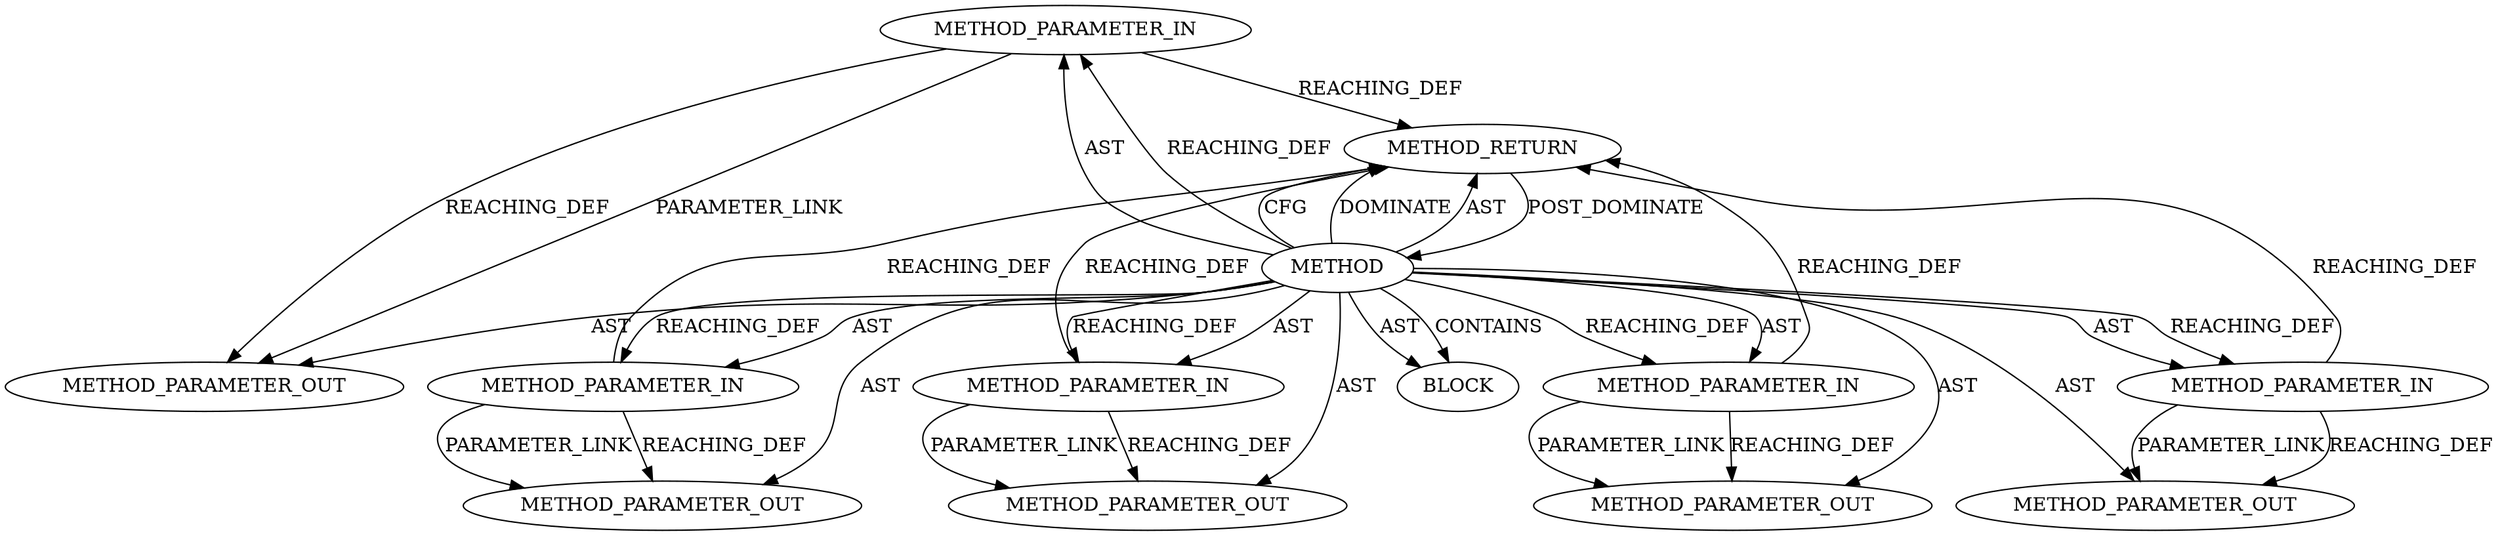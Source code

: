 digraph {
  27688 [label=METHOD_PARAMETER_OUT ORDER=4 CODE="p4" IS_VARIADIC=false TYPE_FULL_NAME="ANY" EVALUATION_STRATEGY="BY_VALUE" INDEX=4 NAME="p4"]
  27686 [label=METHOD_PARAMETER_OUT ORDER=2 CODE="p2" IS_VARIADIC=false TYPE_FULL_NAME="ANY" EVALUATION_STRATEGY="BY_VALUE" INDEX=2 NAME="p2"]
  27687 [label=METHOD_PARAMETER_OUT ORDER=3 CODE="p3" IS_VARIADIC=false TYPE_FULL_NAME="ANY" EVALUATION_STRATEGY="BY_VALUE" INDEX=3 NAME="p3"]
  27685 [label=METHOD_PARAMETER_OUT ORDER=1 CODE="p1" IS_VARIADIC=false TYPE_FULL_NAME="ANY" EVALUATION_STRATEGY="BY_VALUE" INDEX=1 NAME="p1"]
  26726 [label=METHOD_RETURN ORDER=2 CODE="RET" TYPE_FULL_NAME="ANY" EVALUATION_STRATEGY="BY_VALUE"]
  26722 [label=METHOD_PARAMETER_IN ORDER=3 CODE="p3" IS_VARIADIC=false TYPE_FULL_NAME="ANY" EVALUATION_STRATEGY="BY_VALUE" INDEX=3 NAME="p3"]
  26724 [label=METHOD_PARAMETER_IN ORDER=5 CODE="p5" IS_VARIADIC=false TYPE_FULL_NAME="ANY" EVALUATION_STRATEGY="BY_VALUE" INDEX=5 NAME="p5"]
  26720 [label=METHOD_PARAMETER_IN ORDER=1 CODE="p1" IS_VARIADIC=false TYPE_FULL_NAME="ANY" EVALUATION_STRATEGY="BY_VALUE" INDEX=1 NAME="p1"]
  26723 [label=METHOD_PARAMETER_IN ORDER=4 CODE="p4" IS_VARIADIC=false TYPE_FULL_NAME="ANY" EVALUATION_STRATEGY="BY_VALUE" INDEX=4 NAME="p4"]
  26725 [label=BLOCK ORDER=1 ARGUMENT_INDEX=1 CODE="<empty>" TYPE_FULL_NAME="ANY"]
  26721 [label=METHOD_PARAMETER_IN ORDER=2 CODE="p2" IS_VARIADIC=false TYPE_FULL_NAME="ANY" EVALUATION_STRATEGY="BY_VALUE" INDEX=2 NAME="p2"]
  27689 [label=METHOD_PARAMETER_OUT ORDER=5 CODE="p5" IS_VARIADIC=false TYPE_FULL_NAME="ANY" EVALUATION_STRATEGY="BY_VALUE" INDEX=5 NAME="p5"]
  26719 [label=METHOD AST_PARENT_TYPE="NAMESPACE_BLOCK" AST_PARENT_FULL_NAME="<global>" ORDER=0 CODE="<empty>" FULL_NAME="EC_POINT_oct2point" IS_EXTERNAL=true FILENAME="<empty>" SIGNATURE="" NAME="EC_POINT_oct2point"]
  26719 -> 26724 [label=AST ]
  26719 -> 26726 [label=CFG ]
  26723 -> 27688 [label=PARAMETER_LINK ]
  26720 -> 26726 [label=REACHING_DEF VARIABLE="p1"]
  26719 -> 27687 [label=AST ]
  26723 -> 26726 [label=REACHING_DEF VARIABLE="p4"]
  26724 -> 26726 [label=REACHING_DEF VARIABLE="p5"]
  26719 -> 27685 [label=AST ]
  26726 -> 26719 [label=POST_DOMINATE ]
  26719 -> 26725 [label=AST ]
  26720 -> 27685 [label=PARAMETER_LINK ]
  26721 -> 27686 [label=PARAMETER_LINK ]
  26719 -> 26720 [label=AST ]
  26719 -> 26722 [label=REACHING_DEF VARIABLE=""]
  26723 -> 27688 [label=REACHING_DEF VARIABLE="p4"]
  26719 -> 27689 [label=AST ]
  26721 -> 27686 [label=REACHING_DEF VARIABLE="p2"]
  26719 -> 26724 [label=REACHING_DEF VARIABLE=""]
  26721 -> 26726 [label=REACHING_DEF VARIABLE="p2"]
  26719 -> 26721 [label=REACHING_DEF VARIABLE=""]
  26720 -> 27685 [label=REACHING_DEF VARIABLE="p1"]
  26719 -> 27688 [label=AST ]
  26719 -> 26722 [label=AST ]
  26724 -> 27689 [label=REACHING_DEF VARIABLE="p5"]
  26724 -> 27689 [label=PARAMETER_LINK ]
  26719 -> 27686 [label=AST ]
  26719 -> 26723 [label=AST ]
  26719 -> 26721 [label=AST ]
  26722 -> 26726 [label=REACHING_DEF VARIABLE="p3"]
  26722 -> 27687 [label=PARAMETER_LINK ]
  26719 -> 26725 [label=CONTAINS ]
  26719 -> 26726 [label=DOMINATE ]
  26719 -> 26726 [label=AST ]
  26722 -> 27687 [label=REACHING_DEF VARIABLE="p3"]
  26719 -> 26723 [label=REACHING_DEF VARIABLE=""]
  26719 -> 26720 [label=REACHING_DEF VARIABLE=""]
}
